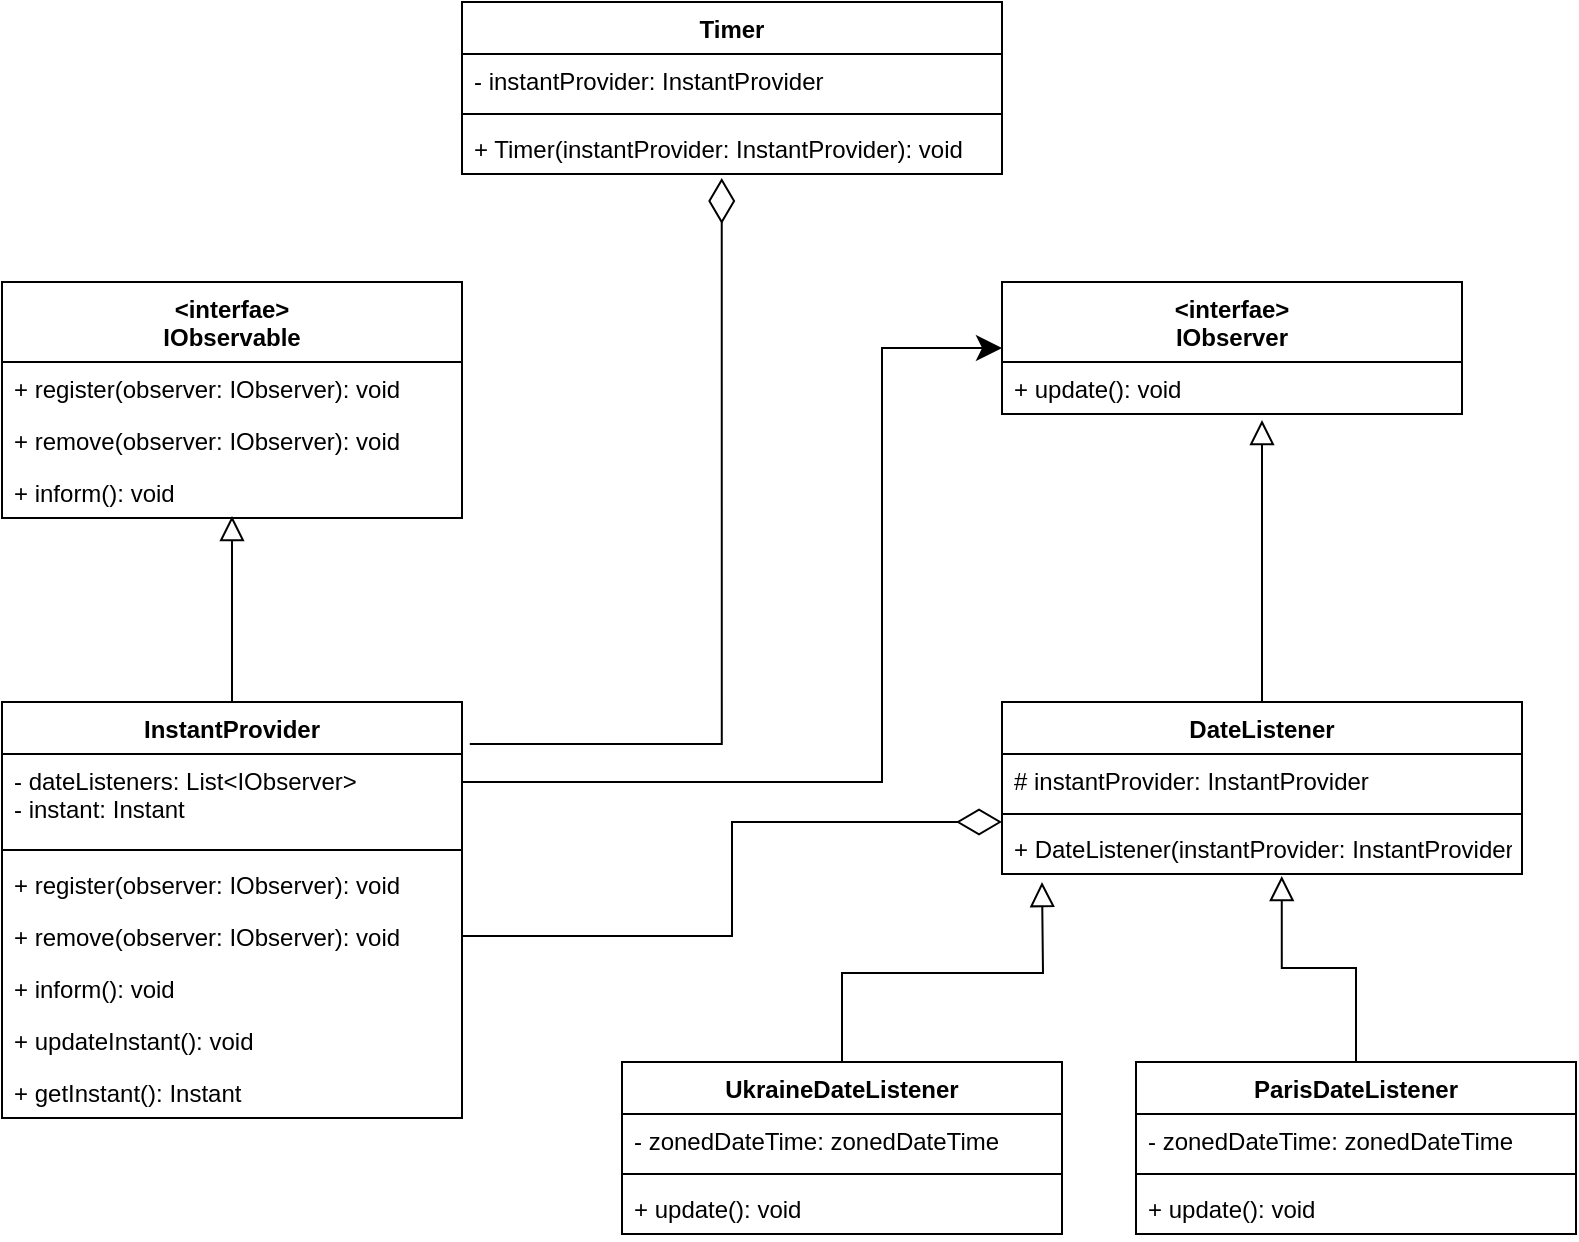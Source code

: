 <mxfile version="12.7.3" type="device"><diagram id="C5RBs43oDa-KdzZeNtuy" name="Page-1"><mxGraphModel dx="868" dy="482" grid="1" gridSize="10" guides="1" tooltips="1" connect="1" arrows="1" fold="1" page="1" pageScale="1" pageWidth="827" pageHeight="1169" math="0" shadow="0"><root><mxCell id="WIyWlLk6GJQsqaUBKTNV-0"/><mxCell id="WIyWlLk6GJQsqaUBKTNV-1" parent="WIyWlLk6GJQsqaUBKTNV-0"/><mxCell id="Ab8lHAD_XbcNSpIfRXL9-0" value="Timer&#10;" style="swimlane;fontStyle=1;align=center;verticalAlign=top;childLayout=stackLayout;horizontal=1;startSize=26;horizontalStack=0;resizeParent=1;resizeParentMax=0;resizeLast=0;collapsible=1;marginBottom=0;" parent="WIyWlLk6GJQsqaUBKTNV-1" vertex="1"><mxGeometry x="270" y="50" width="270" height="86" as="geometry"/></mxCell><mxCell id="Ab8lHAD_XbcNSpIfRXL9-1" value="- instantProvider: InstantProvider" style="text;strokeColor=none;fillColor=none;align=left;verticalAlign=top;spacingLeft=4;spacingRight=4;overflow=hidden;rotatable=0;points=[[0,0.5],[1,0.5]];portConstraint=eastwest;" parent="Ab8lHAD_XbcNSpIfRXL9-0" vertex="1"><mxGeometry y="26" width="270" height="26" as="geometry"/></mxCell><mxCell id="Ab8lHAD_XbcNSpIfRXL9-2" value="" style="line;strokeWidth=1;fillColor=none;align=left;verticalAlign=middle;spacingTop=-1;spacingLeft=3;spacingRight=3;rotatable=0;labelPosition=right;points=[];portConstraint=eastwest;" parent="Ab8lHAD_XbcNSpIfRXL9-0" vertex="1"><mxGeometry y="52" width="270" height="8" as="geometry"/></mxCell><mxCell id="Ab8lHAD_XbcNSpIfRXL9-3" value="+ Timer(instantProvider: InstantProvider): void" style="text;strokeColor=none;fillColor=none;align=left;verticalAlign=top;spacingLeft=4;spacingRight=4;overflow=hidden;rotatable=0;points=[[0,0.5],[1,0.5]];portConstraint=eastwest;" parent="Ab8lHAD_XbcNSpIfRXL9-0" vertex="1"><mxGeometry y="60" width="270" height="26" as="geometry"/></mxCell><mxCell id="Ab8lHAD_XbcNSpIfRXL9-5" value="&lt;interfae&gt;&#10;IObservable" style="swimlane;fontStyle=1;align=center;verticalAlign=top;childLayout=stackLayout;horizontal=1;startSize=40;horizontalStack=0;resizeParent=1;resizeParentMax=0;resizeLast=0;collapsible=1;marginBottom=0;" parent="WIyWlLk6GJQsqaUBKTNV-1" vertex="1"><mxGeometry x="40" y="190" width="230" height="118" as="geometry"><mxRectangle x="20" y="180" width="100" height="30" as="alternateBounds"/></mxGeometry></mxCell><mxCell id="Ab8lHAD_XbcNSpIfRXL9-8" value="+ register(observer: IObserver): void" style="text;strokeColor=none;fillColor=none;align=left;verticalAlign=top;spacingLeft=4;spacingRight=4;overflow=hidden;rotatable=0;points=[[0,0.5],[1,0.5]];portConstraint=eastwest;" parent="Ab8lHAD_XbcNSpIfRXL9-5" vertex="1"><mxGeometry y="40" width="230" height="26" as="geometry"/></mxCell><mxCell id="Ab8lHAD_XbcNSpIfRXL9-17" value="+ remove(observer: IObserver): void" style="text;strokeColor=none;fillColor=none;align=left;verticalAlign=top;spacingLeft=4;spacingRight=4;overflow=hidden;rotatable=0;points=[[0,0.5],[1,0.5]];portConstraint=eastwest;" parent="Ab8lHAD_XbcNSpIfRXL9-5" vertex="1"><mxGeometry y="66" width="230" height="26" as="geometry"/></mxCell><mxCell id="Ab8lHAD_XbcNSpIfRXL9-18" value="+ inform(): void" style="text;strokeColor=none;fillColor=none;align=left;verticalAlign=top;spacingLeft=4;spacingRight=4;overflow=hidden;rotatable=0;points=[[0,0.5],[1,0.5]];portConstraint=eastwest;" parent="Ab8lHAD_XbcNSpIfRXL9-5" vertex="1"><mxGeometry y="92" width="230" height="26" as="geometry"/></mxCell><mxCell id="Ab8lHAD_XbcNSpIfRXL9-19" value="&lt;interfae&gt;&#10;IObserver" style="swimlane;fontStyle=1;align=center;verticalAlign=top;childLayout=stackLayout;horizontal=1;startSize=40;horizontalStack=0;resizeParent=1;resizeParentMax=0;resizeLast=0;collapsible=1;marginBottom=0;" parent="WIyWlLk6GJQsqaUBKTNV-1" vertex="1"><mxGeometry x="540" y="190" width="230" height="66" as="geometry"><mxRectangle x="20" y="180" width="100" height="30" as="alternateBounds"/></mxGeometry></mxCell><mxCell id="Ab8lHAD_XbcNSpIfRXL9-20" value="+ update(): void" style="text;strokeColor=none;fillColor=none;align=left;verticalAlign=top;spacingLeft=4;spacingRight=4;overflow=hidden;rotatable=0;points=[[0,0.5],[1,0.5]];portConstraint=eastwest;" parent="Ab8lHAD_XbcNSpIfRXL9-19" vertex="1"><mxGeometry y="40" width="230" height="26" as="geometry"/></mxCell><mxCell id="mPrQw130C6ASaHFvwFz6-15" style="edgeStyle=orthogonalEdgeStyle;rounded=0;orthogonalLoop=1;jettySize=auto;html=1;entryX=0.5;entryY=0.962;entryDx=0;entryDy=0;entryPerimeter=0;endArrow=block;endFill=0;endSize=10;" edge="1" parent="WIyWlLk6GJQsqaUBKTNV-1" source="Ab8lHAD_XbcNSpIfRXL9-27" target="Ab8lHAD_XbcNSpIfRXL9-18"><mxGeometry relative="1" as="geometry"/></mxCell><mxCell id="mPrQw130C6ASaHFvwFz6-16" style="edgeStyle=orthogonalEdgeStyle;rounded=0;orthogonalLoop=1;jettySize=auto;html=1;endArrow=diamondThin;endFill=0;strokeWidth=1;startArrow=none;startFill=0;endSize=20;entryX=0.481;entryY=1.077;entryDx=0;entryDy=0;entryPerimeter=0;exitX=1.017;exitY=0.101;exitDx=0;exitDy=0;exitPerimeter=0;" edge="1" parent="WIyWlLk6GJQsqaUBKTNV-1" source="Ab8lHAD_XbcNSpIfRXL9-27" target="Ab8lHAD_XbcNSpIfRXL9-3"><mxGeometry relative="1" as="geometry"><mxPoint x="400" y="160" as="targetPoint"/><mxPoint x="300" y="421" as="sourcePoint"/><Array as="points"><mxPoint x="400" y="421"/></Array></mxGeometry></mxCell><mxCell id="Ab8lHAD_XbcNSpIfRXL9-27" value="InstantProvider" style="swimlane;fontStyle=1;align=center;verticalAlign=top;childLayout=stackLayout;horizontal=1;startSize=26;horizontalStack=0;resizeParent=1;resizeParentMax=0;resizeLast=0;collapsible=1;marginBottom=0;" parent="WIyWlLk6GJQsqaUBKTNV-1" vertex="1"><mxGeometry x="40" y="400" width="230" height="208" as="geometry"/></mxCell><mxCell id="Ab8lHAD_XbcNSpIfRXL9-28" value="- dateListeners: List&lt;IObserver&gt;&#10;- instant: Instant" style="text;strokeColor=none;fillColor=none;align=left;verticalAlign=top;spacingLeft=4;spacingRight=4;overflow=hidden;rotatable=0;points=[[0,0.5],[1,0.5]];portConstraint=eastwest;" parent="Ab8lHAD_XbcNSpIfRXL9-27" vertex="1"><mxGeometry y="26" width="230" height="44" as="geometry"/></mxCell><mxCell id="Ab8lHAD_XbcNSpIfRXL9-29" value="" style="line;strokeWidth=1;fillColor=none;align=left;verticalAlign=middle;spacingTop=-1;spacingLeft=3;spacingRight=3;rotatable=0;labelPosition=right;points=[];portConstraint=eastwest;" parent="Ab8lHAD_XbcNSpIfRXL9-27" vertex="1"><mxGeometry y="70" width="230" height="8" as="geometry"/></mxCell><mxCell id="Ab8lHAD_XbcNSpIfRXL9-30" value="+ register(observer: IObserver): void" style="text;strokeColor=none;fillColor=none;align=left;verticalAlign=top;spacingLeft=4;spacingRight=4;overflow=hidden;rotatable=0;points=[[0,0.5],[1,0.5]];portConstraint=eastwest;" parent="Ab8lHAD_XbcNSpIfRXL9-27" vertex="1"><mxGeometry y="78" width="230" height="26" as="geometry"/></mxCell><mxCell id="Ab8lHAD_XbcNSpIfRXL9-32" value="+ remove(observer: IObserver): void" style="text;strokeColor=none;fillColor=none;align=left;verticalAlign=top;spacingLeft=4;spacingRight=4;overflow=hidden;rotatable=0;points=[[0,0.5],[1,0.5]];portConstraint=eastwest;" parent="Ab8lHAD_XbcNSpIfRXL9-27" vertex="1"><mxGeometry y="104" width="230" height="26" as="geometry"/></mxCell><mxCell id="Ab8lHAD_XbcNSpIfRXL9-40" value="+ inform(): void" style="text;strokeColor=none;fillColor=none;align=left;verticalAlign=top;spacingLeft=4;spacingRight=4;overflow=hidden;rotatable=0;points=[[0,0.5],[1,0.5]];portConstraint=eastwest;" parent="Ab8lHAD_XbcNSpIfRXL9-27" vertex="1"><mxGeometry y="130" width="230" height="26" as="geometry"/></mxCell><mxCell id="Ab8lHAD_XbcNSpIfRXL9-41" value="+ updateInstant(): void" style="text;strokeColor=none;fillColor=none;align=left;verticalAlign=top;spacingLeft=4;spacingRight=4;overflow=hidden;rotatable=0;points=[[0,0.5],[1,0.5]];portConstraint=eastwest;" parent="Ab8lHAD_XbcNSpIfRXL9-27" vertex="1"><mxGeometry y="156" width="230" height="26" as="geometry"/></mxCell><mxCell id="Ab8lHAD_XbcNSpIfRXL9-42" value="+ getInstant(): Instant" style="text;strokeColor=none;fillColor=none;align=left;verticalAlign=top;spacingLeft=4;spacingRight=4;overflow=hidden;rotatable=0;points=[[0,0.5],[1,0.5]];portConstraint=eastwest;" parent="Ab8lHAD_XbcNSpIfRXL9-27" vertex="1"><mxGeometry y="182" width="230" height="26" as="geometry"/></mxCell><mxCell id="mPrQw130C6ASaHFvwFz6-14" style="edgeStyle=orthogonalEdgeStyle;rounded=0;orthogonalLoop=1;jettySize=auto;html=1;endArrow=block;endFill=0;endSize=10;" edge="1" parent="WIyWlLk6GJQsqaUBKTNV-1" source="mPrQw130C6ASaHFvwFz6-0"><mxGeometry relative="1" as="geometry"><mxPoint x="670" y="259" as="targetPoint"/><Array as="points"><mxPoint x="670" y="259"/></Array></mxGeometry></mxCell><mxCell id="mPrQw130C6ASaHFvwFz6-0" value="DateListener" style="swimlane;fontStyle=1;align=center;verticalAlign=top;childLayout=stackLayout;horizontal=1;startSize=26;horizontalStack=0;resizeParent=1;resizeParentMax=0;resizeLast=0;collapsible=1;marginBottom=0;" vertex="1" parent="WIyWlLk6GJQsqaUBKTNV-1"><mxGeometry x="540" y="400" width="260" height="86" as="geometry"/></mxCell><mxCell id="mPrQw130C6ASaHFvwFz6-1" value="# instantProvider: InstantProvider" style="text;strokeColor=none;fillColor=none;align=left;verticalAlign=top;spacingLeft=4;spacingRight=4;overflow=hidden;rotatable=0;points=[[0,0.5],[1,0.5]];portConstraint=eastwest;" vertex="1" parent="mPrQw130C6ASaHFvwFz6-0"><mxGeometry y="26" width="260" height="26" as="geometry"/></mxCell><mxCell id="mPrQw130C6ASaHFvwFz6-2" value="" style="line;strokeWidth=1;fillColor=none;align=left;verticalAlign=middle;spacingTop=-1;spacingLeft=3;spacingRight=3;rotatable=0;labelPosition=right;points=[];portConstraint=eastwest;" vertex="1" parent="mPrQw130C6ASaHFvwFz6-0"><mxGeometry y="52" width="260" height="8" as="geometry"/></mxCell><mxCell id="mPrQw130C6ASaHFvwFz6-3" value="+ DateListener(instantProvider: InstantProvider)&#10;" style="text;strokeColor=none;fillColor=none;align=left;verticalAlign=top;spacingLeft=4;spacingRight=4;overflow=hidden;rotatable=0;points=[[0,0.5],[1,0.5]];portConstraint=eastwest;" vertex="1" parent="mPrQw130C6ASaHFvwFz6-0"><mxGeometry y="60" width="260" height="26" as="geometry"/></mxCell><mxCell id="mPrQw130C6ASaHFvwFz6-12" style="edgeStyle=orthogonalEdgeStyle;rounded=0;orthogonalLoop=1;jettySize=auto;html=1;endArrow=block;endFill=0;endSize=10;" edge="1" parent="WIyWlLk6GJQsqaUBKTNV-1" source="mPrQw130C6ASaHFvwFz6-4"><mxGeometry relative="1" as="geometry"><mxPoint x="560" y="490" as="targetPoint"/></mxGeometry></mxCell><mxCell id="mPrQw130C6ASaHFvwFz6-4" value="UkraineDateListener" style="swimlane;fontStyle=1;align=center;verticalAlign=top;childLayout=stackLayout;horizontal=1;startSize=26;horizontalStack=0;resizeParent=1;resizeParentMax=0;resizeLast=0;collapsible=1;marginBottom=0;" vertex="1" parent="WIyWlLk6GJQsqaUBKTNV-1"><mxGeometry x="350" y="580" width="220" height="86" as="geometry"/></mxCell><mxCell id="mPrQw130C6ASaHFvwFz6-5" value="- zonedDateTime: zonedDateTime" style="text;strokeColor=none;fillColor=none;align=left;verticalAlign=top;spacingLeft=4;spacingRight=4;overflow=hidden;rotatable=0;points=[[0,0.5],[1,0.5]];portConstraint=eastwest;" vertex="1" parent="mPrQw130C6ASaHFvwFz6-4"><mxGeometry y="26" width="220" height="26" as="geometry"/></mxCell><mxCell id="mPrQw130C6ASaHFvwFz6-6" value="" style="line;strokeWidth=1;fillColor=none;align=left;verticalAlign=middle;spacingTop=-1;spacingLeft=3;spacingRight=3;rotatable=0;labelPosition=right;points=[];portConstraint=eastwest;" vertex="1" parent="mPrQw130C6ASaHFvwFz6-4"><mxGeometry y="52" width="220" height="8" as="geometry"/></mxCell><mxCell id="mPrQw130C6ASaHFvwFz6-7" value="+ update(): void" style="text;strokeColor=none;fillColor=none;align=left;verticalAlign=top;spacingLeft=4;spacingRight=4;overflow=hidden;rotatable=0;points=[[0,0.5],[1,0.5]];portConstraint=eastwest;" vertex="1" parent="mPrQw130C6ASaHFvwFz6-4"><mxGeometry y="60" width="220" height="26" as="geometry"/></mxCell><mxCell id="mPrQw130C6ASaHFvwFz6-13" style="edgeStyle=orthogonalEdgeStyle;rounded=0;orthogonalLoop=1;jettySize=auto;html=1;entryX=0.538;entryY=1.038;entryDx=0;entryDy=0;entryPerimeter=0;endArrow=block;endFill=0;endSize=10;" edge="1" parent="WIyWlLk6GJQsqaUBKTNV-1" source="mPrQw130C6ASaHFvwFz6-8" target="mPrQw130C6ASaHFvwFz6-3"><mxGeometry relative="1" as="geometry"/></mxCell><mxCell id="mPrQw130C6ASaHFvwFz6-8" value="ParisDateListener" style="swimlane;fontStyle=1;align=center;verticalAlign=top;childLayout=stackLayout;horizontal=1;startSize=26;horizontalStack=0;resizeParent=1;resizeParentMax=0;resizeLast=0;collapsible=1;marginBottom=0;" vertex="1" parent="WIyWlLk6GJQsqaUBKTNV-1"><mxGeometry x="607" y="580" width="220" height="86" as="geometry"/></mxCell><mxCell id="mPrQw130C6ASaHFvwFz6-9" value="- zonedDateTime: zonedDateTime" style="text;strokeColor=none;fillColor=none;align=left;verticalAlign=top;spacingLeft=4;spacingRight=4;overflow=hidden;rotatable=0;points=[[0,0.5],[1,0.5]];portConstraint=eastwest;" vertex="1" parent="mPrQw130C6ASaHFvwFz6-8"><mxGeometry y="26" width="220" height="26" as="geometry"/></mxCell><mxCell id="mPrQw130C6ASaHFvwFz6-10" value="" style="line;strokeWidth=1;fillColor=none;align=left;verticalAlign=middle;spacingTop=-1;spacingLeft=3;spacingRight=3;rotatable=0;labelPosition=right;points=[];portConstraint=eastwest;" vertex="1" parent="mPrQw130C6ASaHFvwFz6-8"><mxGeometry y="52" width="220" height="8" as="geometry"/></mxCell><mxCell id="mPrQw130C6ASaHFvwFz6-11" value="+ update(): void" style="text;strokeColor=none;fillColor=none;align=left;verticalAlign=top;spacingLeft=4;spacingRight=4;overflow=hidden;rotatable=0;points=[[0,0.5],[1,0.5]];portConstraint=eastwest;" vertex="1" parent="mPrQw130C6ASaHFvwFz6-8"><mxGeometry y="60" width="220" height="26" as="geometry"/></mxCell><mxCell id="mPrQw130C6ASaHFvwFz6-18" style="edgeStyle=orthogonalEdgeStyle;rounded=0;orthogonalLoop=1;jettySize=auto;html=1;entryX=0;entryY=0.5;entryDx=0;entryDy=0;startArrow=none;startFill=0;endArrow=classic;endFill=1;endSize=10;strokeWidth=1;" edge="1" parent="WIyWlLk6GJQsqaUBKTNV-1" target="Ab8lHAD_XbcNSpIfRXL9-19"><mxGeometry relative="1" as="geometry"><mxPoint x="270" y="440" as="sourcePoint"/><Array as="points"><mxPoint x="270" y="440"/><mxPoint x="480" y="440"/><mxPoint x="480" y="223"/></Array></mxGeometry></mxCell><mxCell id="mPrQw130C6ASaHFvwFz6-19" style="edgeStyle=orthogonalEdgeStyle;rounded=0;orthogonalLoop=1;jettySize=auto;html=1;startArrow=none;startFill=0;endArrow=diamondThin;endFill=0;endSize=20;strokeWidth=1;" edge="1" parent="WIyWlLk6GJQsqaUBKTNV-1" source="Ab8lHAD_XbcNSpIfRXL9-32"><mxGeometry relative="1" as="geometry"><mxPoint x="540" y="460" as="targetPoint"/><Array as="points"><mxPoint x="405" y="517"/><mxPoint x="405" y="460"/><mxPoint x="540" y="460"/></Array></mxGeometry></mxCell></root></mxGraphModel></diagram></mxfile>